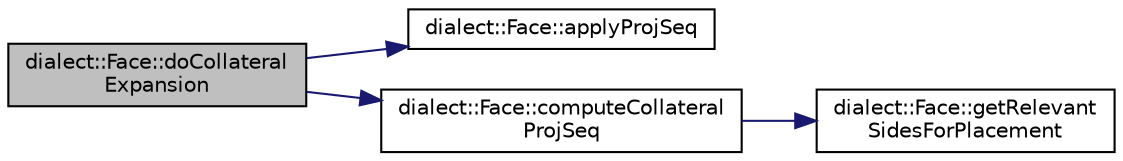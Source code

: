 digraph "dialect::Face::doCollateralExpansion"
{
  edge [fontname="Helvetica",fontsize="10",labelfontname="Helvetica",labelfontsize="10"];
  node [fontname="Helvetica",fontsize="10",shape=record];
  rankdir="LR";
  Node21 [label="dialect::Face::doCollateral\lExpansion",height=0.2,width=0.4,color="black", fillcolor="grey75", style="filled", fontcolor="black"];
  Node21 -> Node22 [color="midnightblue",fontsize="10",style="solid",fontname="Helvetica"];
  Node22 [label="dialect::Face::applyProjSeq",height=0.2,width=0.4,color="black", fillcolor="white", style="filled",URL="$classdialect_1_1Face.html#a70a3f0c7d561c065a5a46a12bedd2f7b",tooltip="Convenience function for applying a ProjSeq with all the appropriate options. "];
  Node21 -> Node23 [color="midnightblue",fontsize="10",style="solid",fontname="Helvetica"];
  Node23 [label="dialect::Face::computeCollateral\lProjSeq",height=0.2,width=0.4,color="black", fillcolor="white", style="filled",URL="$classdialect_1_1Face.html#a192f4c6b9354dbd34f08e21e4c00dffc",tooltip="Compute a projection sequence to remove/prevent overlaps between the given TreePlacement&#39;s tree box..."];
  Node23 -> Node24 [color="midnightblue",fontsize="10",style="solid",fontname="Helvetica"];
  Node24 [label="dialect::Face::getRelevant\lSidesForPlacement",height=0.2,width=0.4,color="black", fillcolor="white", style="filled",URL="$classdialect_1_1Face.html#a5e01f272e55794796d2797bc6507bbc7",tooltip="Get a vector of all Sides that are relevant to a given TreePlacement. "];
}

